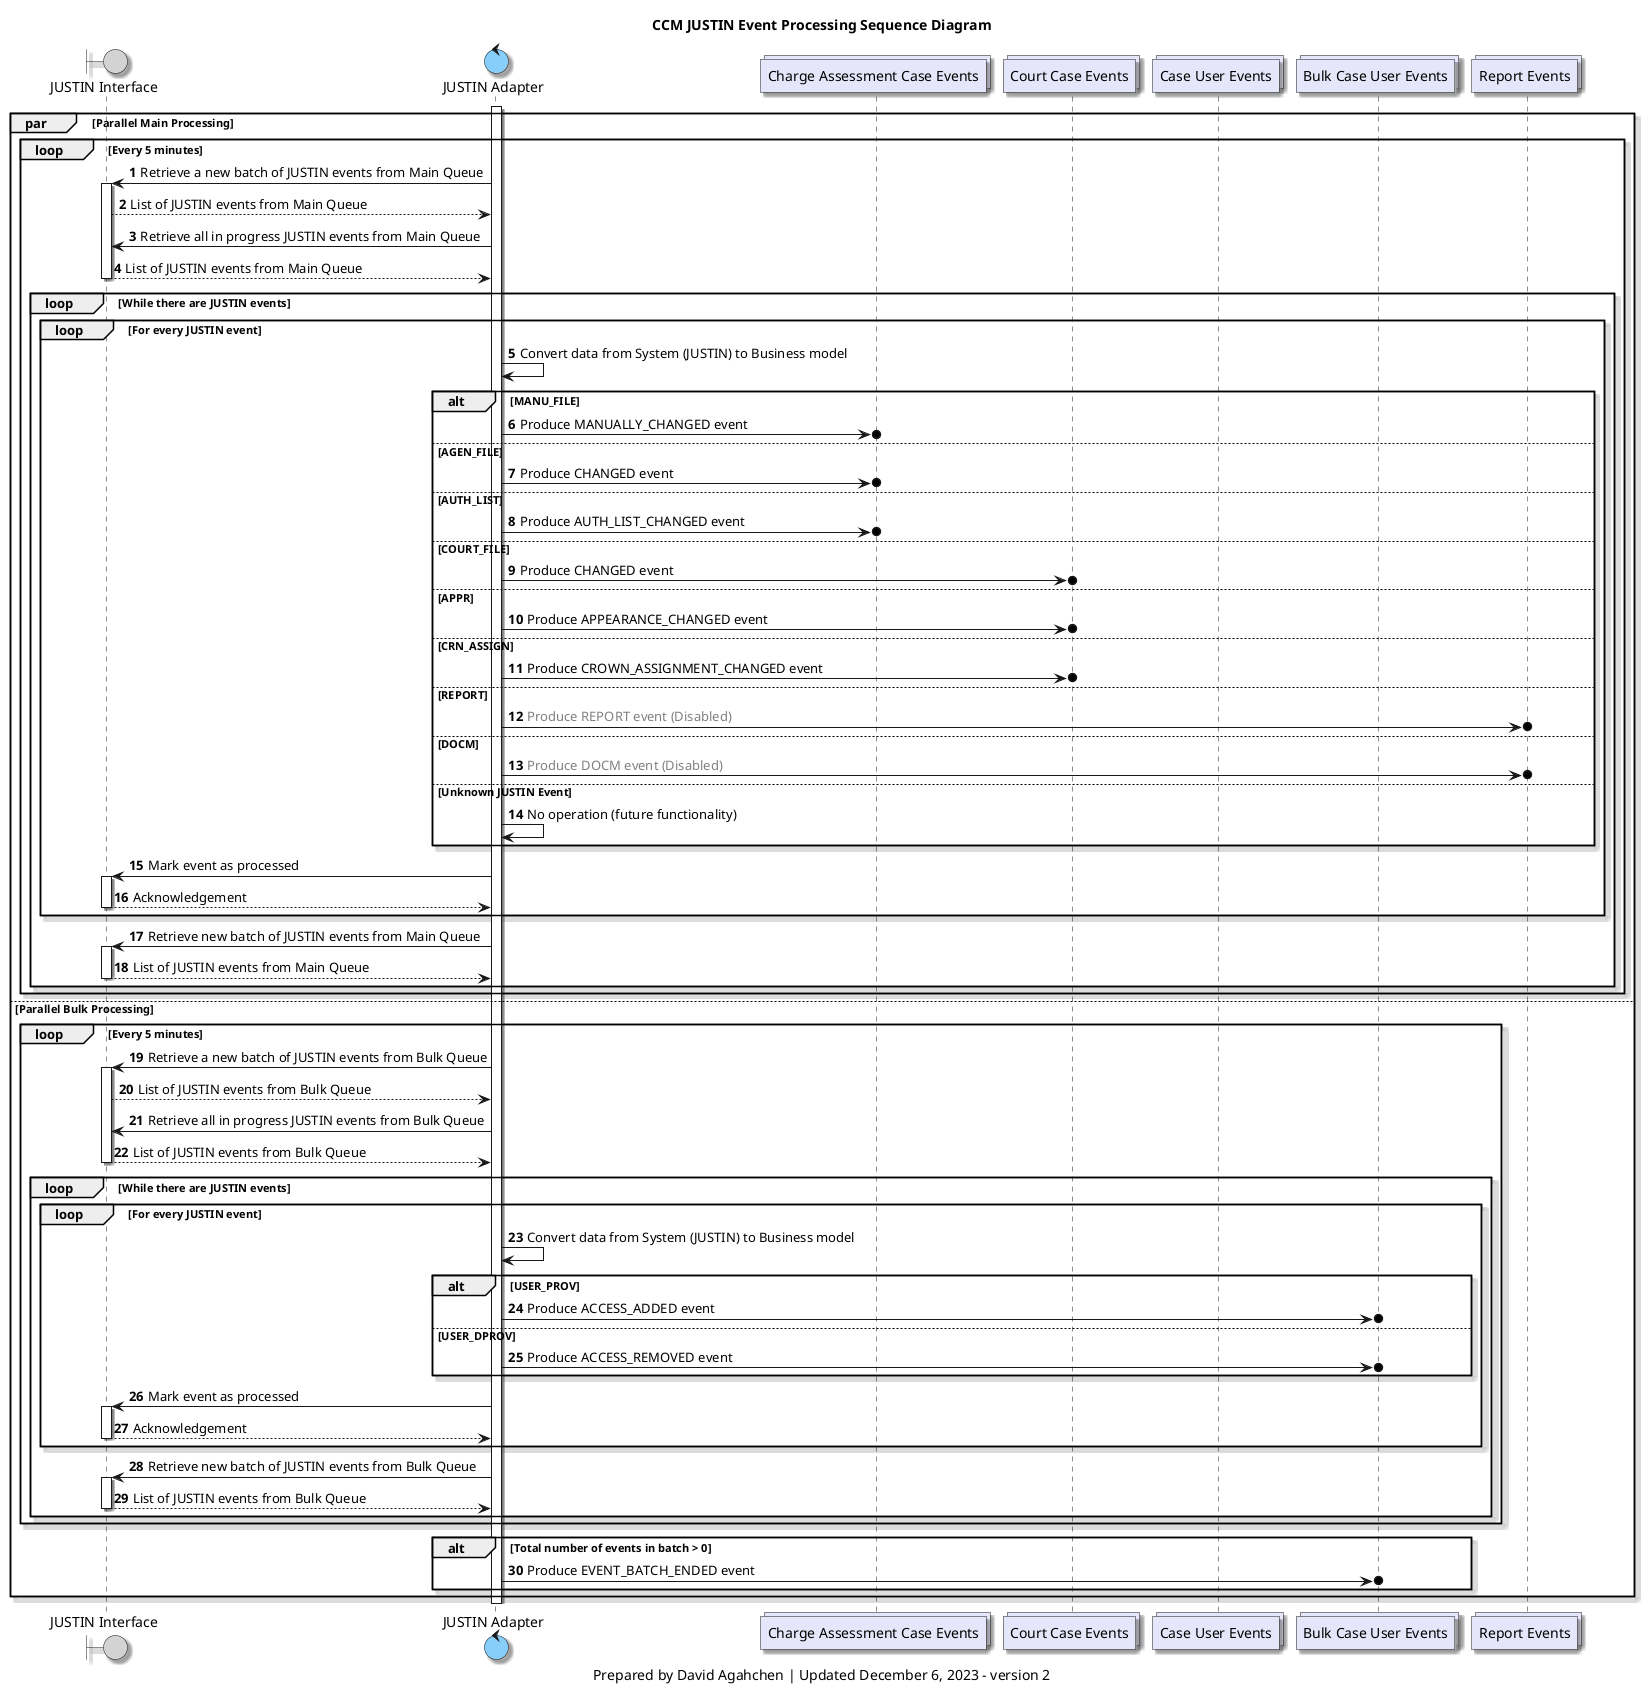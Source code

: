 @startuml
'hide footbox

skinparam Shadowing true
skinparam CollectionsBackgroundColor Lavender
skinparam ControlBackgroundColor LightSkyBlue
skinparam BoundaryBackgroundColor LightGrey

/' 
Available colours
https://plantuml-documentation.readthedocs.io/en/latest/formatting/color-names.html
'/

boundary j_interface as "JUSTIN Interface"
control j_adapter as "JUSTIN Adapter"
collections charge_assessment_cases_topic as "Charge Assessment Case Events"
collections court_cases_topic as "Court Case Events"
collections case_users_topic as "Case User Events"
collections bulk_case_users_topic as "Bulk Case User Events"
collections reports_topic as "Report Events"

title
CCM JUSTIN Event Processing Sequence Diagram
end title

autonumber

activate j_adapter

par Parallel Main Processing

    loop Every 5 minutes
        j_adapter-> j_interface: Retrieve a new batch of JUSTIN events from Main Queue
        activate j_interface
        j_interface --> j_adapter: List of JUSTIN events from Main Queue
        j_adapter-> j_interface: Retrieve all in progress JUSTIN events from Main Queue
        j_interface --> j_adapter: List of JUSTIN events from Main Queue
        deactivate j_interface

        loop While there are JUSTIN events
            loop For every JUSTIN event
                j_adapter -> j_adapter: Convert data from System (JUSTIN) to Business model
                alt MANU_FILE
                    j_adapter ->o charge_assessment_cases_topic: Produce MANUALLY_CHANGED event
                else AGEN_FILE
                    j_adapter ->o charge_assessment_cases_topic: Produce CHANGED event
                else AUTH_LIST
                    j_adapter ->o charge_assessment_cases_topic: Produce AUTH_LIST_CHANGED event
                else COURT_FILE
                    j_adapter ->o court_cases_topic: Produce CHANGED event
                else APPR
                    j_adapter ->o court_cases_topic: Produce APPEARANCE_CHANGED event
                else CRN_ASSIGN
                    j_adapter ->o court_cases_topic: Produce CROWN_ASSIGNMENT_CHANGED event
                else REPORT
                    j_adapter ->o reports_topic: <font color=grey>Produce REPORT event (Disabled)</font>
                else DOCM
                    j_adapter ->o reports_topic: <font color=grey>Produce DOCM event (Disabled)</font>
                else Unknown JUSTIN Event
                    j_adapter -> j_adapter: No operation (future functionality)
                end
                j_adapter -> j_interface: Mark event as processed
                activate j_interface
                j_interface --> j_adapter: Acknowledgement
                deactivate j_interface
            end

            j_adapter-> j_interface: Retrieve new batch of JUSTIN events from Main Queue
            activate j_interface
            j_interface --> j_adapter: List of JUSTIN events from Main Queue
            deactivate j_interface
        end
    end

else Parallel Bulk Processing

    loop Every 5 minutes
        j_adapter-> j_interface: Retrieve a new batch of JUSTIN events from Bulk Queue
        activate j_interface
        j_interface --> j_adapter: List of JUSTIN events from Bulk Queue
        j_adapter-> j_interface: Retrieve all in progress JUSTIN events from Bulk Queue
        j_interface --> j_adapter: List of JUSTIN events from Bulk Queue
        deactivate j_interface

        loop While there are JUSTIN events
            loop For every JUSTIN event
                j_adapter -> j_adapter: Convert data from System (JUSTIN) to Business model
                alt USER_PROV
                    j_adapter ->o bulk_case_users_topic: Produce ACCESS_ADDED event
                else USER_DPROV
                    j_adapter ->o bulk_case_users_topic: Produce ACCESS_REMOVED event
                end
                j_adapter -> j_interface: Mark event as processed
                activate j_interface
                j_interface --> j_adapter: Acknowledgement
                deactivate j_interface
            end

            j_adapter-> j_interface: Retrieve new batch of JUSTIN events from Bulk Queue
            activate j_interface
            j_interface --> j_adapter: List of JUSTIN events from Bulk Queue
            deactivate j_interface
        end
    end

    alt Total number of events in batch > 0
        j_adapter ->o bulk_case_users_topic : Produce EVENT_BATCH_ENDED event
    end
end
deactivate j_adapter

caption
Prepared by David Agahchen | Updated December 6, 2023 - version 2
end caption
@enduml